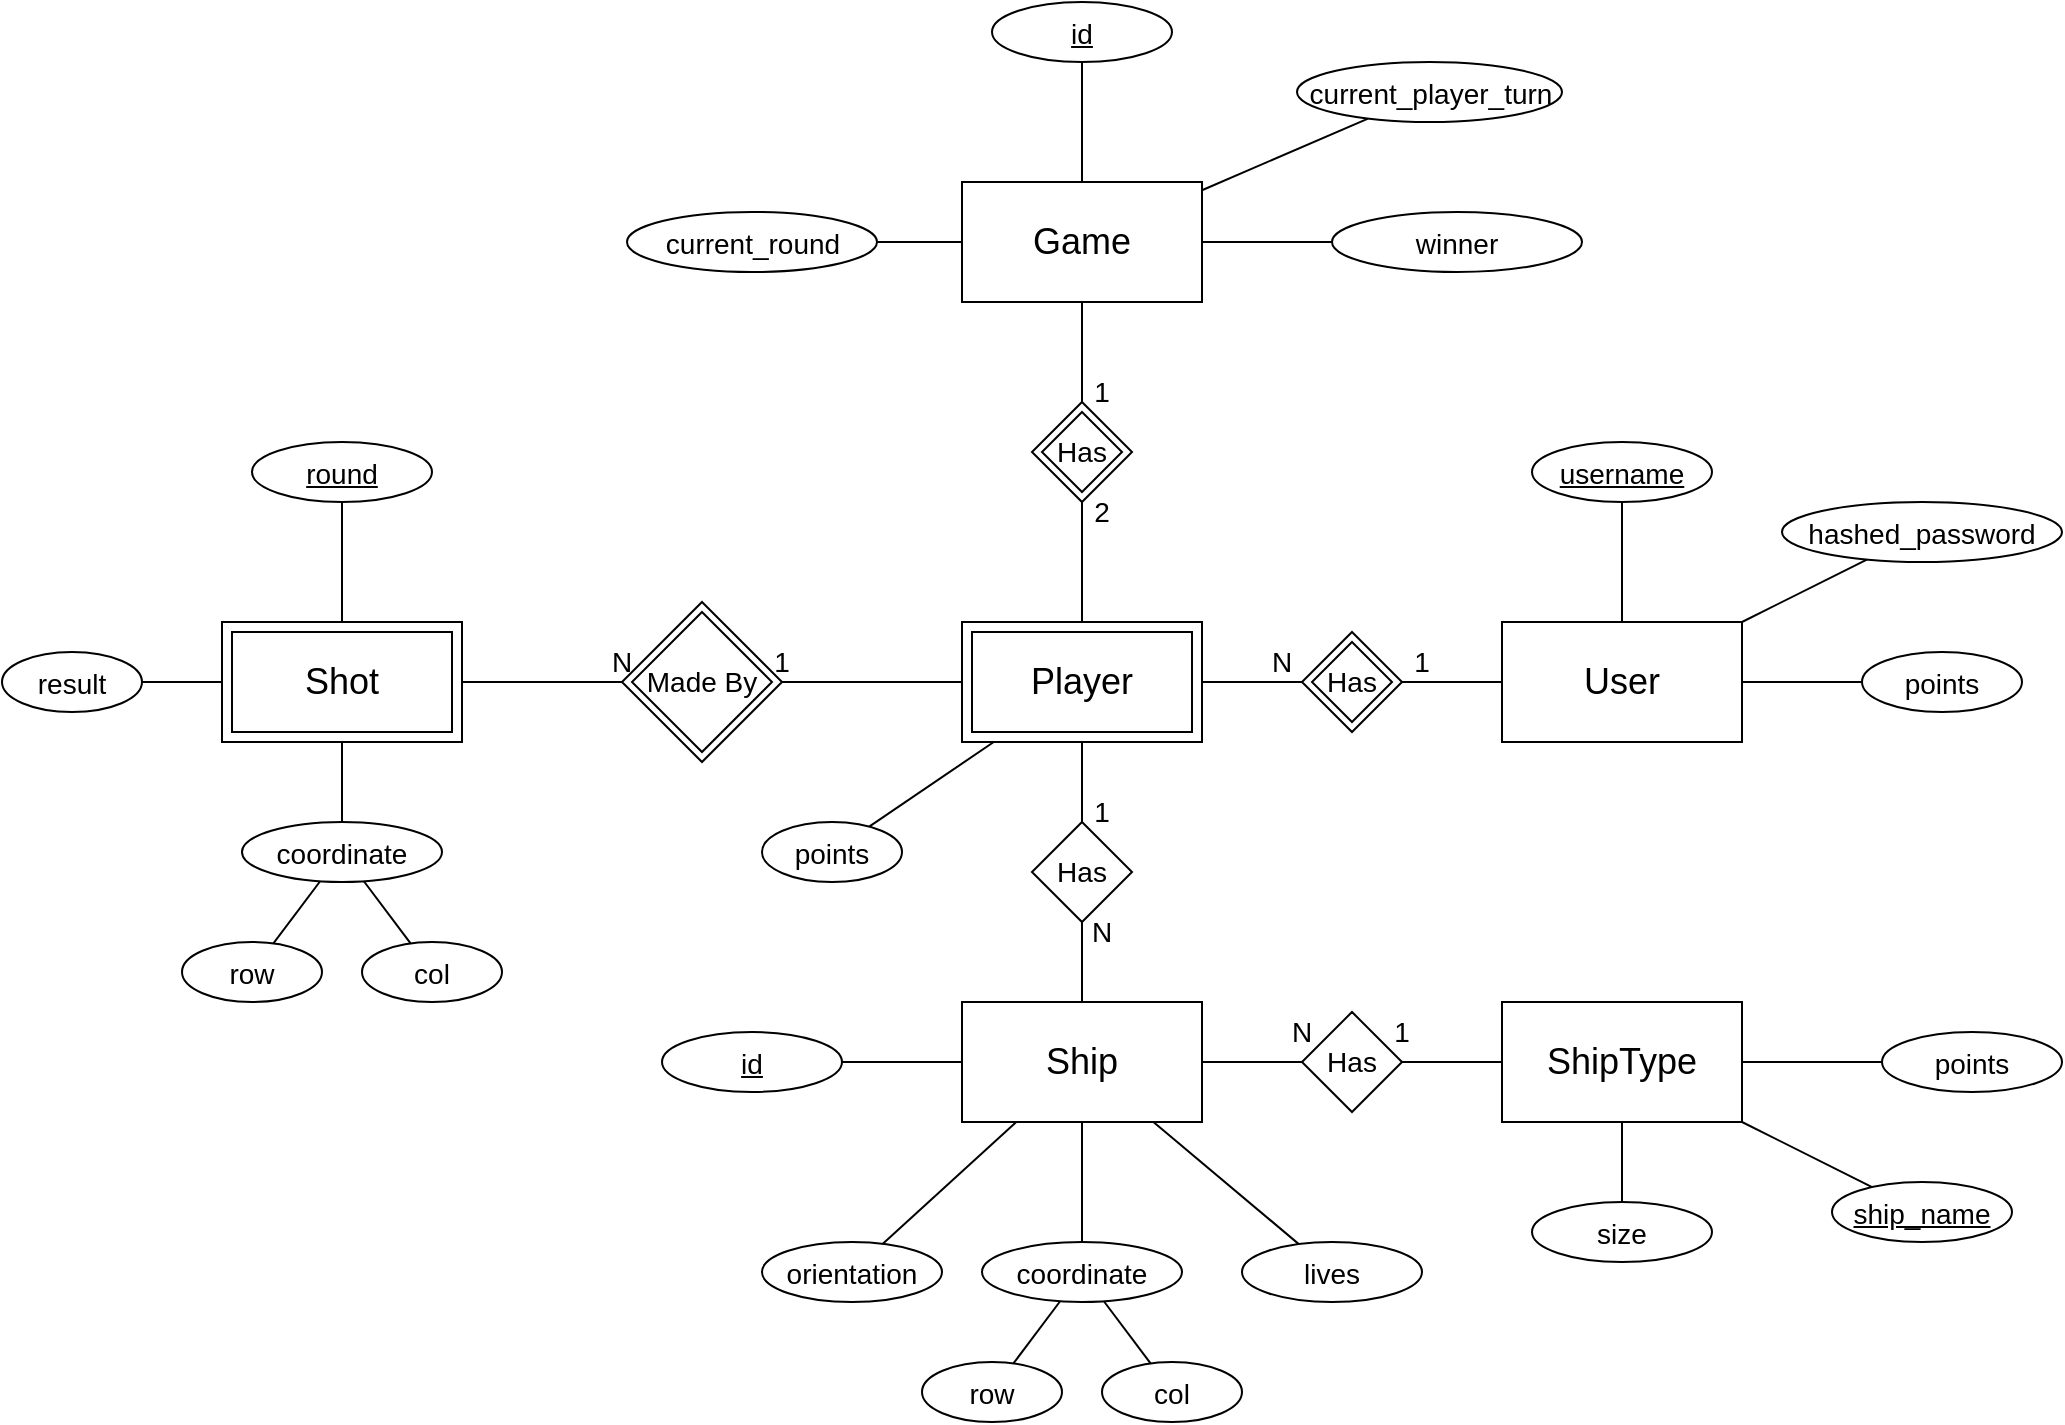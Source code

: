 <mxfile version="20.2.3" type="device"><diagram id="M7q_rjLCUN6_J-MULVA2" name="Relational Model"><mxGraphModel dx="2347" dy="902" grid="1" gridSize="10" guides="1" tooltips="1" connect="1" arrows="1" fold="1" page="1" pageScale="1" pageWidth="850" pageHeight="1100" math="0" shadow="0"><root><mxCell id="0"/><mxCell id="1" parent="0"/><mxCell id="T7bIl6d8-GQxwLn4p8uf-1" value="&lt;font style=&quot;font-size: 18px;&quot;&gt;ShipType&lt;/font&gt;" style="rounded=0;whiteSpace=wrap;html=1;" vertex="1" parent="1"><mxGeometry x="430" y="540" width="120" height="60" as="geometry"/></mxCell><mxCell id="T7bIl6d8-GQxwLn4p8uf-2" value="&lt;span style=&quot;font-size: 18px;&quot;&gt;User&lt;/span&gt;" style="rounded=0;whiteSpace=wrap;html=1;" vertex="1" parent="1"><mxGeometry x="430" y="350" width="120" height="60" as="geometry"/></mxCell><mxCell id="T7bIl6d8-GQxwLn4p8uf-3" value="&lt;font style=&quot;font-size: 14px;&quot;&gt;&lt;u&gt;username&lt;/u&gt;&lt;/font&gt;" style="ellipse;whiteSpace=wrap;html=1;fontSize=18;" vertex="1" parent="1"><mxGeometry x="445" y="260" width="90" height="30" as="geometry"/></mxCell><mxCell id="T7bIl6d8-GQxwLn4p8uf-5" value="&lt;span style=&quot;font-size: 14px;&quot;&gt;hashed_password&lt;/span&gt;" style="ellipse;whiteSpace=wrap;html=1;fontSize=18;" vertex="1" parent="1"><mxGeometry x="570" y="290" width="140" height="30" as="geometry"/></mxCell><mxCell id="T7bIl6d8-GQxwLn4p8uf-6" value="&lt;span style=&quot;font-size: 18px;&quot;&gt;Player&lt;/span&gt;" style="rounded=0;whiteSpace=wrap;html=1;" vertex="1" parent="1"><mxGeometry x="160" y="350" width="120" height="60" as="geometry"/></mxCell><mxCell id="T7bIl6d8-GQxwLn4p8uf-7" value="&lt;span style=&quot;font-size: 14px;&quot;&gt;points&lt;/span&gt;" style="ellipse;whiteSpace=wrap;html=1;fontSize=18;" vertex="1" parent="1"><mxGeometry x="610" y="365" width="80" height="30" as="geometry"/></mxCell><mxCell id="T7bIl6d8-GQxwLn4p8uf-8" value="" style="endArrow=none;html=1;rounded=0;fontSize=14;" edge="1" parent="1" source="T7bIl6d8-GQxwLn4p8uf-2" target="T7bIl6d8-GQxwLn4p8uf-3"><mxGeometry width="50" height="50" relative="1" as="geometry"><mxPoint x="510" y="370" as="sourcePoint"/><mxPoint x="560" y="320" as="targetPoint"/></mxGeometry></mxCell><mxCell id="T7bIl6d8-GQxwLn4p8uf-9" value="" style="endArrow=none;html=1;rounded=0;fontSize=14;" edge="1" parent="1" source="T7bIl6d8-GQxwLn4p8uf-2" target="T7bIl6d8-GQxwLn4p8uf-5"><mxGeometry width="50" height="50" relative="1" as="geometry"><mxPoint x="440" y="388.361" as="sourcePoint"/><mxPoint x="359.862" y="386.172" as="targetPoint"/></mxGeometry></mxCell><mxCell id="T7bIl6d8-GQxwLn4p8uf-10" value="" style="endArrow=none;html=1;rounded=0;fontSize=14;" edge="1" parent="1" source="T7bIl6d8-GQxwLn4p8uf-2" target="T7bIl6d8-GQxwLn4p8uf-7"><mxGeometry width="50" height="50" relative="1" as="geometry"><mxPoint x="509.484" y="420.0" as="sourcePoint"/><mxPoint x="525.303" y="470.034" as="targetPoint"/></mxGeometry></mxCell><mxCell id="T7bIl6d8-GQxwLn4p8uf-11" value="Has" style="rhombus;whiteSpace=wrap;html=1;fontSize=14;" vertex="1" parent="1"><mxGeometry x="330" y="355" width="50" height="50" as="geometry"/></mxCell><mxCell id="T7bIl6d8-GQxwLn4p8uf-13" value="" style="endArrow=none;html=1;rounded=0;fontSize=14;" edge="1" parent="1" source="T7bIl6d8-GQxwLn4p8uf-2" target="T7bIl6d8-GQxwLn4p8uf-11"><mxGeometry width="50" height="50" relative="1" as="geometry"><mxPoint x="500" y="420.0" as="sourcePoint"/><mxPoint x="500" y="480" as="targetPoint"/></mxGeometry></mxCell><mxCell id="T7bIl6d8-GQxwLn4p8uf-14" value="" style="endArrow=none;html=1;rounded=0;fontSize=14;exitX=0;exitY=0.5;exitDx=0;exitDy=0;" edge="1" parent="1" source="T7bIl6d8-GQxwLn4p8uf-11" target="T7bIl6d8-GQxwLn4p8uf-6"><mxGeometry width="50" height="50" relative="1" as="geometry"><mxPoint x="440" y="390.0" as="sourcePoint"/><mxPoint x="390" y="390.0" as="targetPoint"/></mxGeometry></mxCell><mxCell id="T7bIl6d8-GQxwLn4p8uf-15" value="&lt;span style=&quot;font-size: 14px;&quot;&gt;points&lt;/span&gt;" style="ellipse;whiteSpace=wrap;html=1;fontSize=18;" vertex="1" parent="1"><mxGeometry x="60" y="450" width="70" height="30" as="geometry"/></mxCell><mxCell id="T7bIl6d8-GQxwLn4p8uf-16" value="" style="endArrow=none;html=1;rounded=0;fontSize=14;" edge="1" parent="1" source="T7bIl6d8-GQxwLn4p8uf-15" target="T7bIl6d8-GQxwLn4p8uf-6"><mxGeometry width="50" height="50" relative="1" as="geometry"><mxPoint x="340" y="390.0" as="sourcePoint"/><mxPoint x="290" y="390.0" as="targetPoint"/></mxGeometry></mxCell><mxCell id="T7bIl6d8-GQxwLn4p8uf-17" value="&lt;span style=&quot;font-size: 18px;&quot;&gt;Game&lt;/span&gt;" style="rounded=0;whiteSpace=wrap;html=1;" vertex="1" parent="1"><mxGeometry x="160" y="130" width="120" height="60" as="geometry"/></mxCell><mxCell id="T7bIl6d8-GQxwLn4p8uf-18" value="N" style="text;html=1;strokeColor=none;fillColor=none;align=center;verticalAlign=middle;whiteSpace=wrap;rounded=0;fontSize=14;" vertex="1" parent="1"><mxGeometry x="310" y="355" width="20" height="30" as="geometry"/></mxCell><mxCell id="T7bIl6d8-GQxwLn4p8uf-19" value="1" style="text;html=1;strokeColor=none;fillColor=none;align=center;verticalAlign=middle;whiteSpace=wrap;rounded=0;fontSize=14;" vertex="1" parent="1"><mxGeometry x="380" y="355" width="20" height="30" as="geometry"/></mxCell><mxCell id="T7bIl6d8-GQxwLn4p8uf-20" value="Has" style="rhombus;whiteSpace=wrap;html=1;fontSize=14;" vertex="1" parent="1"><mxGeometry x="195" y="240" width="50" height="50" as="geometry"/></mxCell><mxCell id="T7bIl6d8-GQxwLn4p8uf-21" value="" style="endArrow=none;html=1;rounded=0;fontSize=14;" edge="1" parent="1" source="T7bIl6d8-GQxwLn4p8uf-20" target="T7bIl6d8-GQxwLn4p8uf-17"><mxGeometry width="50" height="50" relative="1" as="geometry"><mxPoint x="350" y="360.0" as="sourcePoint"/><mxPoint x="300" y="360.0" as="targetPoint"/></mxGeometry></mxCell><mxCell id="T7bIl6d8-GQxwLn4p8uf-22" value="" style="endArrow=none;html=1;rounded=0;fontSize=14;" edge="1" parent="1" source="T7bIl6d8-GQxwLn4p8uf-20" target="T7bIl6d8-GQxwLn4p8uf-6"><mxGeometry width="50" height="50" relative="1" as="geometry"><mxPoint x="440" y="390.0" as="sourcePoint"/><mxPoint x="390" y="390.0" as="targetPoint"/></mxGeometry></mxCell><mxCell id="T7bIl6d8-GQxwLn4p8uf-23" value="1" style="text;html=1;strokeColor=none;fillColor=none;align=center;verticalAlign=middle;whiteSpace=wrap;rounded=0;fontSize=14;" vertex="1" parent="1"><mxGeometry x="220" y="220" width="20" height="30" as="geometry"/></mxCell><mxCell id="T7bIl6d8-GQxwLn4p8uf-24" value="2" style="text;html=1;strokeColor=none;fillColor=none;align=center;verticalAlign=middle;whiteSpace=wrap;rounded=0;fontSize=14;" vertex="1" parent="1"><mxGeometry x="220" y="280" width="20" height="30" as="geometry"/></mxCell><mxCell id="T7bIl6d8-GQxwLn4p8uf-25" value="&lt;font style=&quot;font-size: 14px;&quot;&gt;&lt;u&gt;id&lt;/u&gt;&lt;/font&gt;" style="ellipse;whiteSpace=wrap;html=1;fontSize=18;" vertex="1" parent="1"><mxGeometry x="175" y="40" width="90" height="30" as="geometry"/></mxCell><mxCell id="T7bIl6d8-GQxwLn4p8uf-26" value="" style="endArrow=none;html=1;rounded=0;fontSize=14;" edge="1" parent="1" source="T7bIl6d8-GQxwLn4p8uf-17" target="T7bIl6d8-GQxwLn4p8uf-25"><mxGeometry width="50" height="50" relative="1" as="geometry"><mxPoint x="230" y="250" as="sourcePoint"/><mxPoint x="230" y="200" as="targetPoint"/></mxGeometry></mxCell><mxCell id="T7bIl6d8-GQxwLn4p8uf-27" value="&lt;font style=&quot;font-size: 18px;&quot;&gt;Ship&lt;/font&gt;" style="rounded=0;whiteSpace=wrap;html=1;" vertex="1" parent="1"><mxGeometry x="160" y="540" width="120" height="60" as="geometry"/></mxCell><mxCell id="T7bIl6d8-GQxwLn4p8uf-28" value="Has" style="rhombus;whiteSpace=wrap;html=1;fontSize=14;" vertex="1" parent="1"><mxGeometry x="195" y="450" width="50" height="50" as="geometry"/></mxCell><mxCell id="T7bIl6d8-GQxwLn4p8uf-29" value="" style="endArrow=none;html=1;rounded=0;fontSize=14;" edge="1" parent="1" source="T7bIl6d8-GQxwLn4p8uf-28" target="T7bIl6d8-GQxwLn4p8uf-6"><mxGeometry width="50" height="50" relative="1" as="geometry"><mxPoint x="230" y="250" as="sourcePoint"/><mxPoint x="230" y="200" as="targetPoint"/></mxGeometry></mxCell><mxCell id="T7bIl6d8-GQxwLn4p8uf-30" value="" style="endArrow=none;html=1;rounded=0;fontSize=14;" edge="1" parent="1" source="T7bIl6d8-GQxwLn4p8uf-27" target="T7bIl6d8-GQxwLn4p8uf-28"><mxGeometry width="50" height="50" relative="1" as="geometry"><mxPoint x="230" y="300.0" as="sourcePoint"/><mxPoint x="230" y="360.0" as="targetPoint"/></mxGeometry></mxCell><mxCell id="T7bIl6d8-GQxwLn4p8uf-31" value="1" style="text;html=1;strokeColor=none;fillColor=none;align=center;verticalAlign=middle;whiteSpace=wrap;rounded=0;fontSize=14;" vertex="1" parent="1"><mxGeometry x="220" y="430" width="20" height="30" as="geometry"/></mxCell><mxCell id="T7bIl6d8-GQxwLn4p8uf-32" value="N" style="text;html=1;strokeColor=none;fillColor=none;align=center;verticalAlign=middle;whiteSpace=wrap;rounded=0;fontSize=14;" vertex="1" parent="1"><mxGeometry x="220" y="490" width="20" height="30" as="geometry"/></mxCell><mxCell id="T7bIl6d8-GQxwLn4p8uf-33" value="Has" style="rhombus;whiteSpace=wrap;html=1;fontSize=14;" vertex="1" parent="1"><mxGeometry x="330" y="545" width="50" height="50" as="geometry"/></mxCell><mxCell id="T7bIl6d8-GQxwLn4p8uf-36" value="" style="endArrow=none;html=1;rounded=0;fontSize=14;" edge="1" parent="1" source="T7bIl6d8-GQxwLn4p8uf-33" target="T7bIl6d8-GQxwLn4p8uf-27"><mxGeometry width="50" height="50" relative="1" as="geometry"><mxPoint x="230" y="550" as="sourcePoint"/><mxPoint x="230" y="510" as="targetPoint"/></mxGeometry></mxCell><mxCell id="T7bIl6d8-GQxwLn4p8uf-37" value="" style="endArrow=none;html=1;rounded=0;fontSize=14;" edge="1" parent="1" source="T7bIl6d8-GQxwLn4p8uf-1" target="T7bIl6d8-GQxwLn4p8uf-33"><mxGeometry width="50" height="50" relative="1" as="geometry"><mxPoint x="340" y="580" as="sourcePoint"/><mxPoint x="290" y="580" as="targetPoint"/></mxGeometry></mxCell><mxCell id="T7bIl6d8-GQxwLn4p8uf-38" value="&lt;span style=&quot;font-size: 14px;&quot;&gt;orientation&lt;/span&gt;" style="ellipse;whiteSpace=wrap;html=1;fontSize=18;" vertex="1" parent="1"><mxGeometry x="60" y="660" width="90" height="30" as="geometry"/></mxCell><mxCell id="T7bIl6d8-GQxwLn4p8uf-39" value="&lt;span style=&quot;font-size: 14px;&quot;&gt;coordinate&lt;/span&gt;" style="ellipse;whiteSpace=wrap;html=1;fontSize=18;" vertex="1" parent="1"><mxGeometry x="170" y="660" width="100" height="30" as="geometry"/></mxCell><mxCell id="T7bIl6d8-GQxwLn4p8uf-40" value="" style="endArrow=none;html=1;rounded=0;fontSize=14;" edge="1" parent="1" source="T7bIl6d8-GQxwLn4p8uf-27" target="T7bIl6d8-GQxwLn4p8uf-39"><mxGeometry width="50" height="50" relative="1" as="geometry"><mxPoint x="500" y="420.0" as="sourcePoint"/><mxPoint x="500" y="490" as="targetPoint"/></mxGeometry></mxCell><mxCell id="T7bIl6d8-GQxwLn4p8uf-41" value="" style="endArrow=none;html=1;rounded=0;fontSize=14;" edge="1" parent="1" source="T7bIl6d8-GQxwLn4p8uf-27" target="T7bIl6d8-GQxwLn4p8uf-38"><mxGeometry width="50" height="50" relative="1" as="geometry"><mxPoint x="219.196" y="610" as="sourcePoint"/><mxPoint x="190.371" y="690.044" as="targetPoint"/></mxGeometry></mxCell><mxCell id="T7bIl6d8-GQxwLn4p8uf-42" value="&lt;span style=&quot;font-size: 14px;&quot;&gt;row&lt;/span&gt;" style="ellipse;whiteSpace=wrap;html=1;fontSize=18;" vertex="1" parent="1"><mxGeometry x="140" y="720" width="70" height="30" as="geometry"/></mxCell><mxCell id="T7bIl6d8-GQxwLn4p8uf-43" value="&lt;span style=&quot;font-size: 14px;&quot;&gt;col&lt;/span&gt;" style="ellipse;whiteSpace=wrap;html=1;fontSize=18;" vertex="1" parent="1"><mxGeometry x="230" y="720" width="70" height="30" as="geometry"/></mxCell><mxCell id="T7bIl6d8-GQxwLn4p8uf-44" value="" style="endArrow=none;html=1;rounded=0;fontSize=14;" edge="1" parent="1" source="T7bIl6d8-GQxwLn4p8uf-39" target="T7bIl6d8-GQxwLn4p8uf-42"><mxGeometry width="50" height="50" relative="1" as="geometry"><mxPoint x="230" y="610" as="sourcePoint"/><mxPoint x="230" y="670" as="targetPoint"/></mxGeometry></mxCell><mxCell id="T7bIl6d8-GQxwLn4p8uf-45" value="" style="endArrow=none;html=1;rounded=0;fontSize=14;" edge="1" parent="1" source="T7bIl6d8-GQxwLn4p8uf-39" target="T7bIl6d8-GQxwLn4p8uf-43"><mxGeometry width="50" height="50" relative="1" as="geometry"><mxPoint x="222.61" y="699.916" as="sourcePoint"/><mxPoint x="192.334" y="760.333" as="targetPoint"/></mxGeometry></mxCell><mxCell id="T7bIl6d8-GQxwLn4p8uf-46" value="&lt;span style=&quot;font-size: 14px;&quot;&gt;size&lt;/span&gt;" style="ellipse;whiteSpace=wrap;html=1;fontSize=18;" vertex="1" parent="1"><mxGeometry x="445" y="640" width="90" height="30" as="geometry"/></mxCell><mxCell id="T7bIl6d8-GQxwLn4p8uf-47" value="&lt;span style=&quot;font-size: 14px;&quot;&gt;&lt;u&gt;ship_name&lt;/u&gt;&lt;/span&gt;" style="ellipse;whiteSpace=wrap;html=1;fontSize=18;" vertex="1" parent="1"><mxGeometry x="595" y="630" width="90" height="30" as="geometry"/></mxCell><mxCell id="T7bIl6d8-GQxwLn4p8uf-48" value="&lt;span style=&quot;font-size: 14px;&quot;&gt;points&lt;/span&gt;" style="ellipse;whiteSpace=wrap;html=1;fontSize=18;" vertex="1" parent="1"><mxGeometry x="620" y="555" width="90" height="30" as="geometry"/></mxCell><mxCell id="T7bIl6d8-GQxwLn4p8uf-49" value="" style="endArrow=none;html=1;rounded=0;fontSize=14;" edge="1" parent="1" source="T7bIl6d8-GQxwLn4p8uf-1" target="T7bIl6d8-GQxwLn4p8uf-46"><mxGeometry width="50" height="50" relative="1" as="geometry"><mxPoint x="500" y="420.0" as="sourcePoint"/><mxPoint x="500" y="490" as="targetPoint"/></mxGeometry></mxCell><mxCell id="T7bIl6d8-GQxwLn4p8uf-51" value="" style="endArrow=none;html=1;rounded=0;fontSize=14;" edge="1" parent="1" source="T7bIl6d8-GQxwLn4p8uf-1" target="T7bIl6d8-GQxwLn4p8uf-48"><mxGeometry width="50" height="50" relative="1" as="geometry"><mxPoint x="510" y="610" as="sourcePoint"/><mxPoint x="510" y="650" as="targetPoint"/></mxGeometry></mxCell><mxCell id="T7bIl6d8-GQxwLn4p8uf-52" value="" style="endArrow=none;html=1;rounded=0;fontSize=14;" edge="1" parent="1" source="T7bIl6d8-GQxwLn4p8uf-1" target="T7bIl6d8-GQxwLn4p8uf-47"><mxGeometry width="50" height="50" relative="1" as="geometry"><mxPoint x="510" y="610" as="sourcePoint"/><mxPoint x="510" y="650" as="targetPoint"/></mxGeometry></mxCell><mxCell id="T7bIl6d8-GQxwLn4p8uf-53" value="&lt;span style=&quot;font-size: 14px;&quot;&gt;lives&lt;/span&gt;" style="ellipse;whiteSpace=wrap;html=1;fontSize=18;" vertex="1" parent="1"><mxGeometry x="300" y="660" width="90" height="30" as="geometry"/></mxCell><mxCell id="T7bIl6d8-GQxwLn4p8uf-54" value="" style="endArrow=none;html=1;rounded=0;fontSize=14;" edge="1" parent="1" source="T7bIl6d8-GQxwLn4p8uf-27" target="T7bIl6d8-GQxwLn4p8uf-53"><mxGeometry width="50" height="50" relative="1" as="geometry"><mxPoint x="170" y="580" as="sourcePoint"/><mxPoint x="110" y="580" as="targetPoint"/></mxGeometry></mxCell><mxCell id="T7bIl6d8-GQxwLn4p8uf-55" value="&lt;span style=&quot;font-size: 18px;&quot;&gt;Shot&lt;/span&gt;" style="rounded=0;whiteSpace=wrap;html=1;" vertex="1" parent="1"><mxGeometry x="-210" y="350" width="120" height="60" as="geometry"/></mxCell><mxCell id="T7bIl6d8-GQxwLn4p8uf-56" value="Made By" style="rhombus;whiteSpace=wrap;html=1;fontSize=14;" vertex="1" parent="1"><mxGeometry x="-10" y="340" width="80" height="80" as="geometry"/></mxCell><mxCell id="T7bIl6d8-GQxwLn4p8uf-57" value="&lt;span style=&quot;font-size: 14px;&quot;&gt;result&lt;/span&gt;" style="ellipse;whiteSpace=wrap;html=1;fontSize=18;" vertex="1" parent="1"><mxGeometry x="-320" y="365" width="70" height="30" as="geometry"/></mxCell><mxCell id="T7bIl6d8-GQxwLn4p8uf-58" value="" style="endArrow=none;html=1;rounded=0;fontSize=14;" edge="1" parent="1" source="T7bIl6d8-GQxwLn4p8uf-57" target="T7bIl6d8-GQxwLn4p8uf-55"><mxGeometry width="50" height="50" relative="1" as="geometry"><mxPoint x="123.654" y="462.308" as="sourcePoint"/><mxPoint x="185.882" y="420" as="targetPoint"/></mxGeometry></mxCell><mxCell id="T7bIl6d8-GQxwLn4p8uf-59" value="" style="endArrow=none;html=1;rounded=0;fontSize=14;" edge="1" parent="1" source="T7bIl6d8-GQxwLn4p8uf-56" target="T7bIl6d8-GQxwLn4p8uf-55"><mxGeometry width="50" height="50" relative="1" as="geometry"><mxPoint x="340" y="390" as="sourcePoint"/><mxPoint x="290" y="390" as="targetPoint"/></mxGeometry></mxCell><mxCell id="T7bIl6d8-GQxwLn4p8uf-60" value="" style="endArrow=none;html=1;rounded=0;fontSize=14;" edge="1" parent="1" source="T7bIl6d8-GQxwLn4p8uf-6" target="T7bIl6d8-GQxwLn4p8uf-56"><mxGeometry width="50" height="50" relative="1" as="geometry"><mxPoint y="390" as="sourcePoint"/><mxPoint x="30" y="380" as="targetPoint"/></mxGeometry></mxCell><mxCell id="T7bIl6d8-GQxwLn4p8uf-61" value="1" style="text;html=1;strokeColor=none;fillColor=none;align=center;verticalAlign=middle;whiteSpace=wrap;rounded=0;fontSize=14;" vertex="1" parent="1"><mxGeometry x="60" y="355" width="20" height="30" as="geometry"/></mxCell><mxCell id="T7bIl6d8-GQxwLn4p8uf-62" value="N" style="text;html=1;strokeColor=none;fillColor=none;align=center;verticalAlign=middle;whiteSpace=wrap;rounded=0;fontSize=14;" vertex="1" parent="1"><mxGeometry x="-20" y="355" width="20" height="30" as="geometry"/></mxCell><mxCell id="T7bIl6d8-GQxwLn4p8uf-63" value="&lt;span style=&quot;font-size: 14px;&quot;&gt;coordinate&lt;/span&gt;" style="ellipse;whiteSpace=wrap;html=1;fontSize=18;" vertex="1" parent="1"><mxGeometry x="-200" y="450" width="100" height="30" as="geometry"/></mxCell><mxCell id="T7bIl6d8-GQxwLn4p8uf-64" value="&lt;span style=&quot;font-size: 14px;&quot;&gt;row&lt;/span&gt;" style="ellipse;whiteSpace=wrap;html=1;fontSize=18;" vertex="1" parent="1"><mxGeometry x="-230" y="510" width="70" height="30" as="geometry"/></mxCell><mxCell id="T7bIl6d8-GQxwLn4p8uf-65" value="&lt;span style=&quot;font-size: 14px;&quot;&gt;col&lt;/span&gt;" style="ellipse;whiteSpace=wrap;html=1;fontSize=18;" vertex="1" parent="1"><mxGeometry x="-140" y="510" width="70" height="30" as="geometry"/></mxCell><mxCell id="T7bIl6d8-GQxwLn4p8uf-66" value="" style="endArrow=none;html=1;rounded=0;fontSize=14;" edge="1" parent="1" source="T7bIl6d8-GQxwLn4p8uf-63" target="T7bIl6d8-GQxwLn4p8uf-64"><mxGeometry width="50" height="50" relative="1" as="geometry"><mxPoint x="-130" y="440" as="sourcePoint"/><mxPoint x="-130" y="500" as="targetPoint"/></mxGeometry></mxCell><mxCell id="T7bIl6d8-GQxwLn4p8uf-67" value="" style="endArrow=none;html=1;rounded=0;fontSize=14;" edge="1" parent="1" source="T7bIl6d8-GQxwLn4p8uf-63" target="T7bIl6d8-GQxwLn4p8uf-65"><mxGeometry width="50" height="50" relative="1" as="geometry"><mxPoint x="-137.39" y="529.916" as="sourcePoint"/><mxPoint x="-167.666" y="590.333" as="targetPoint"/></mxGeometry></mxCell><mxCell id="T7bIl6d8-GQxwLn4p8uf-68" value="" style="endArrow=none;html=1;rounded=0;fontSize=14;" edge="1" parent="1" source="T7bIl6d8-GQxwLn4p8uf-63" target="T7bIl6d8-GQxwLn4p8uf-55"><mxGeometry width="50" height="50" relative="1" as="geometry"><mxPoint x="-240" y="390" as="sourcePoint"/><mxPoint x="-200" y="390" as="targetPoint"/></mxGeometry></mxCell><mxCell id="T7bIl6d8-GQxwLn4p8uf-69" value="1" style="text;html=1;strokeColor=none;fillColor=none;align=center;verticalAlign=middle;whiteSpace=wrap;rounded=0;fontSize=14;" vertex="1" parent="1"><mxGeometry x="370" y="540" width="20" height="30" as="geometry"/></mxCell><mxCell id="T7bIl6d8-GQxwLn4p8uf-70" value="N" style="text;html=1;strokeColor=none;fillColor=none;align=center;verticalAlign=middle;whiteSpace=wrap;rounded=0;fontSize=14;" vertex="1" parent="1"><mxGeometry x="320" y="540" width="20" height="30" as="geometry"/></mxCell><mxCell id="T7bIl6d8-GQxwLn4p8uf-71" value="&lt;font style=&quot;font-size: 14px;&quot;&gt;&lt;u&gt;id&lt;/u&gt;&lt;/font&gt;" style="ellipse;whiteSpace=wrap;html=1;fontSize=18;" vertex="1" parent="1"><mxGeometry x="10" y="555" width="90" height="30" as="geometry"/></mxCell><mxCell id="T7bIl6d8-GQxwLn4p8uf-72" value="" style="endArrow=none;html=1;rounded=0;fontSize=14;" edge="1" parent="1" source="T7bIl6d8-GQxwLn4p8uf-27" target="T7bIl6d8-GQxwLn4p8uf-71"><mxGeometry width="50" height="50" relative="1" as="geometry"><mxPoint x="197.143" y="610" as="sourcePoint"/><mxPoint x="130.432" y="670.91" as="targetPoint"/></mxGeometry></mxCell><mxCell id="T7bIl6d8-GQxwLn4p8uf-74" value="&lt;font style=&quot;font-size: 14px;&quot;&gt;&lt;u&gt;round&lt;/u&gt;&lt;/font&gt;" style="ellipse;whiteSpace=wrap;html=1;fontSize=18;" vertex="1" parent="1"><mxGeometry x="-195" y="260" width="90" height="30" as="geometry"/></mxCell><mxCell id="T7bIl6d8-GQxwLn4p8uf-75" value="" style="endArrow=none;html=1;rounded=0;fontSize=14;" edge="1" parent="1" source="T7bIl6d8-GQxwLn4p8uf-55" target="T7bIl6d8-GQxwLn4p8uf-74"><mxGeometry width="50" height="50" relative="1" as="geometry"><mxPoint x="-240" y="390" as="sourcePoint"/><mxPoint x="-200" y="390" as="targetPoint"/></mxGeometry></mxCell><mxCell id="T7bIl6d8-GQxwLn4p8uf-76" value="" style="rounded=0;whiteSpace=wrap;html=1;fillColor=none;" vertex="1" parent="1"><mxGeometry x="-205" y="355" width="110" height="50" as="geometry"/></mxCell><mxCell id="T7bIl6d8-GQxwLn4p8uf-77" value="" style="rounded=0;whiteSpace=wrap;html=1;fillColor=none;" vertex="1" parent="1"><mxGeometry x="165" y="355" width="110" height="50" as="geometry"/></mxCell><mxCell id="T7bIl6d8-GQxwLn4p8uf-79" value="&lt;span style=&quot;font-size: 14px;&quot;&gt;winner&lt;/span&gt;" style="ellipse;whiteSpace=wrap;html=1;fontSize=18;" vertex="1" parent="1"><mxGeometry x="345" y="145" width="125" height="30" as="geometry"/></mxCell><mxCell id="T7bIl6d8-GQxwLn4p8uf-80" value="" style="endArrow=none;html=1;rounded=0;fontSize=14;" edge="1" parent="1" source="T7bIl6d8-GQxwLn4p8uf-17" target="T7bIl6d8-GQxwLn4p8uf-79"><mxGeometry width="50" height="50" relative="1" as="geometry"><mxPoint x="230" y="140" as="sourcePoint"/><mxPoint x="230" y="80" as="targetPoint"/></mxGeometry></mxCell><mxCell id="T7bIl6d8-GQxwLn4p8uf-81" value="&lt;span style=&quot;font-size: 14px;&quot;&gt;current_player_turn&lt;/span&gt;" style="ellipse;whiteSpace=wrap;html=1;fontSize=18;" vertex="1" parent="1"><mxGeometry x="327.5" y="70" width="132.5" height="30" as="geometry"/></mxCell><mxCell id="T7bIl6d8-GQxwLn4p8uf-82" value="" style="endArrow=none;html=1;rounded=0;fontSize=14;" edge="1" parent="1" source="T7bIl6d8-GQxwLn4p8uf-17" target="T7bIl6d8-GQxwLn4p8uf-81"><mxGeometry width="50" height="50" relative="1" as="geometry"><mxPoint x="290" y="170" as="sourcePoint"/><mxPoint x="355" y="170" as="targetPoint"/></mxGeometry></mxCell><mxCell id="T7bIl6d8-GQxwLn4p8uf-84" value="&lt;span style=&quot;font-size: 14px;&quot;&gt;current_round&lt;/span&gt;" style="ellipse;whiteSpace=wrap;html=1;fontSize=18;" vertex="1" parent="1"><mxGeometry x="-7.5" y="145" width="125" height="30" as="geometry"/></mxCell><mxCell id="T7bIl6d8-GQxwLn4p8uf-85" value="" style="endArrow=none;html=1;rounded=0;fontSize=14;" edge="1" parent="1" source="T7bIl6d8-GQxwLn4p8uf-17" target="T7bIl6d8-GQxwLn4p8uf-84"><mxGeometry width="50" height="50" relative="1" as="geometry"><mxPoint x="230" y="140" as="sourcePoint"/><mxPoint x="230" y="80" as="targetPoint"/></mxGeometry></mxCell><mxCell id="T7bIl6d8-GQxwLn4p8uf-86" value="" style="rhombus;whiteSpace=wrap;html=1;fontSize=14;fillColor=none;" vertex="1" parent="1"><mxGeometry x="335" y="360" width="40" height="40" as="geometry"/></mxCell><mxCell id="T7bIl6d8-GQxwLn4p8uf-87" value="" style="rhombus;whiteSpace=wrap;html=1;fontSize=14;fillColor=none;" vertex="1" parent="1"><mxGeometry x="200" y="245" width="40" height="40" as="geometry"/></mxCell><mxCell id="T7bIl6d8-GQxwLn4p8uf-89" value="" style="rhombus;whiteSpace=wrap;html=1;fontSize=14;fillColor=none;" vertex="1" parent="1"><mxGeometry x="-5" y="345" width="70" height="70" as="geometry"/></mxCell></root></mxGraphModel></diagram></mxfile>